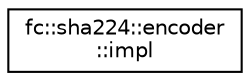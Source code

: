 digraph "Graphical Class Hierarchy"
{
  edge [fontname="Helvetica",fontsize="10",labelfontname="Helvetica",labelfontsize="10"];
  node [fontname="Helvetica",fontsize="10",shape=record];
  rankdir="LR";
  Node0 [label="fc::sha224::encoder\l::impl",height=0.2,width=0.4,color="black", fillcolor="white", style="filled",URL="$structfc_1_1sha224_1_1encoder_1_1impl.html"];
}
